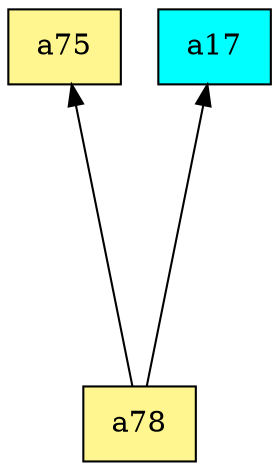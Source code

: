 digraph G {
rankdir=BT;ranksep="2.0";
"a75" [shape=record,fillcolor=khaki1,style=filled,label="{a75}"];
"a78" [shape=record,fillcolor=khaki1,style=filled,label="{a78}"];
"a17" [shape=record,fillcolor=cyan,style=filled,label="{a17}"];
"a78" -> "a75"
"a78" -> "a17"
}